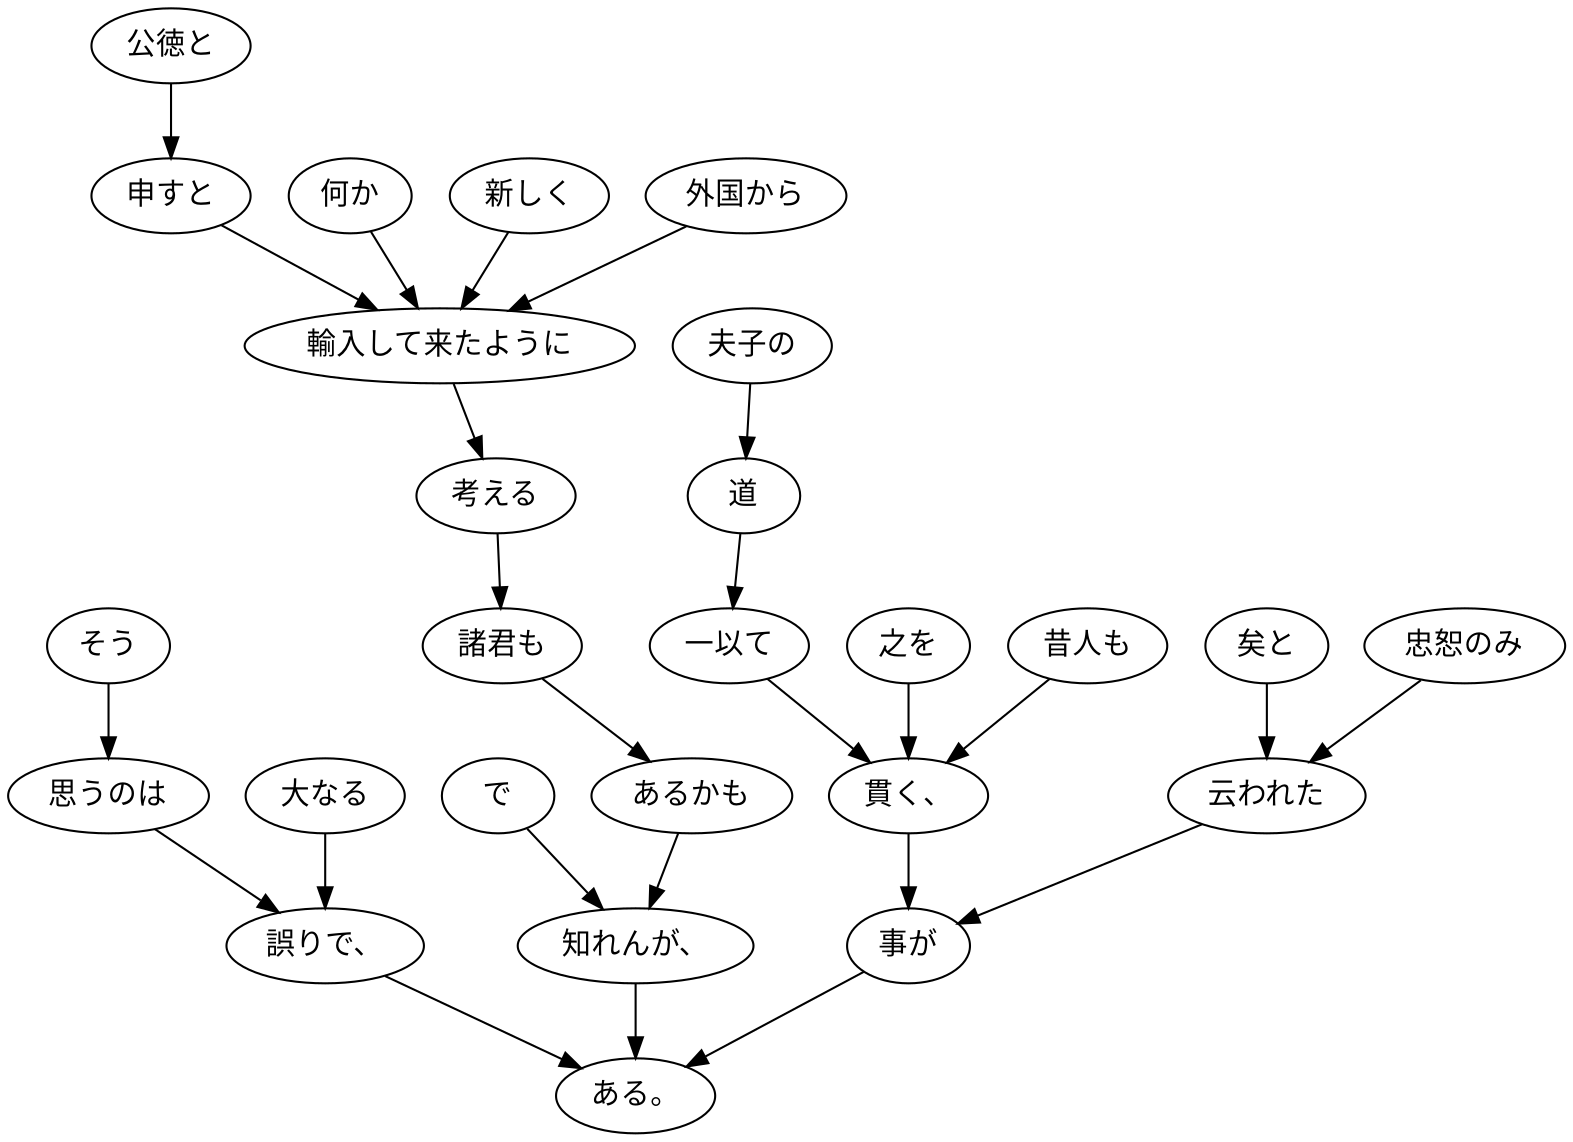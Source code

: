 digraph graph4998 {
	node0 [label="で"];
	node1 [label="公徳と"];
	node2 [label="申すと"];
	node3 [label="何か"];
	node4 [label="新しく"];
	node5 [label="外国から"];
	node6 [label="輸入して来たように"];
	node7 [label="考える"];
	node8 [label="諸君も"];
	node9 [label="あるかも"];
	node10 [label="知れんが、"];
	node11 [label="そう"];
	node12 [label="思うのは"];
	node13 [label="大なる"];
	node14 [label="誤りで、"];
	node15 [label="昔人も"];
	node16 [label="夫子の"];
	node17 [label="道"];
	node18 [label="一以て"];
	node19 [label="之を"];
	node20 [label="貫く、"];
	node21 [label="忠恕のみ"];
	node22 [label="矣と"];
	node23 [label="云われた"];
	node24 [label="事が"];
	node25 [label="ある。"];
	node0 -> node10;
	node1 -> node2;
	node2 -> node6;
	node3 -> node6;
	node4 -> node6;
	node5 -> node6;
	node6 -> node7;
	node7 -> node8;
	node8 -> node9;
	node9 -> node10;
	node10 -> node25;
	node11 -> node12;
	node12 -> node14;
	node13 -> node14;
	node14 -> node25;
	node15 -> node20;
	node16 -> node17;
	node17 -> node18;
	node18 -> node20;
	node19 -> node20;
	node20 -> node24;
	node21 -> node23;
	node22 -> node23;
	node23 -> node24;
	node24 -> node25;
}
